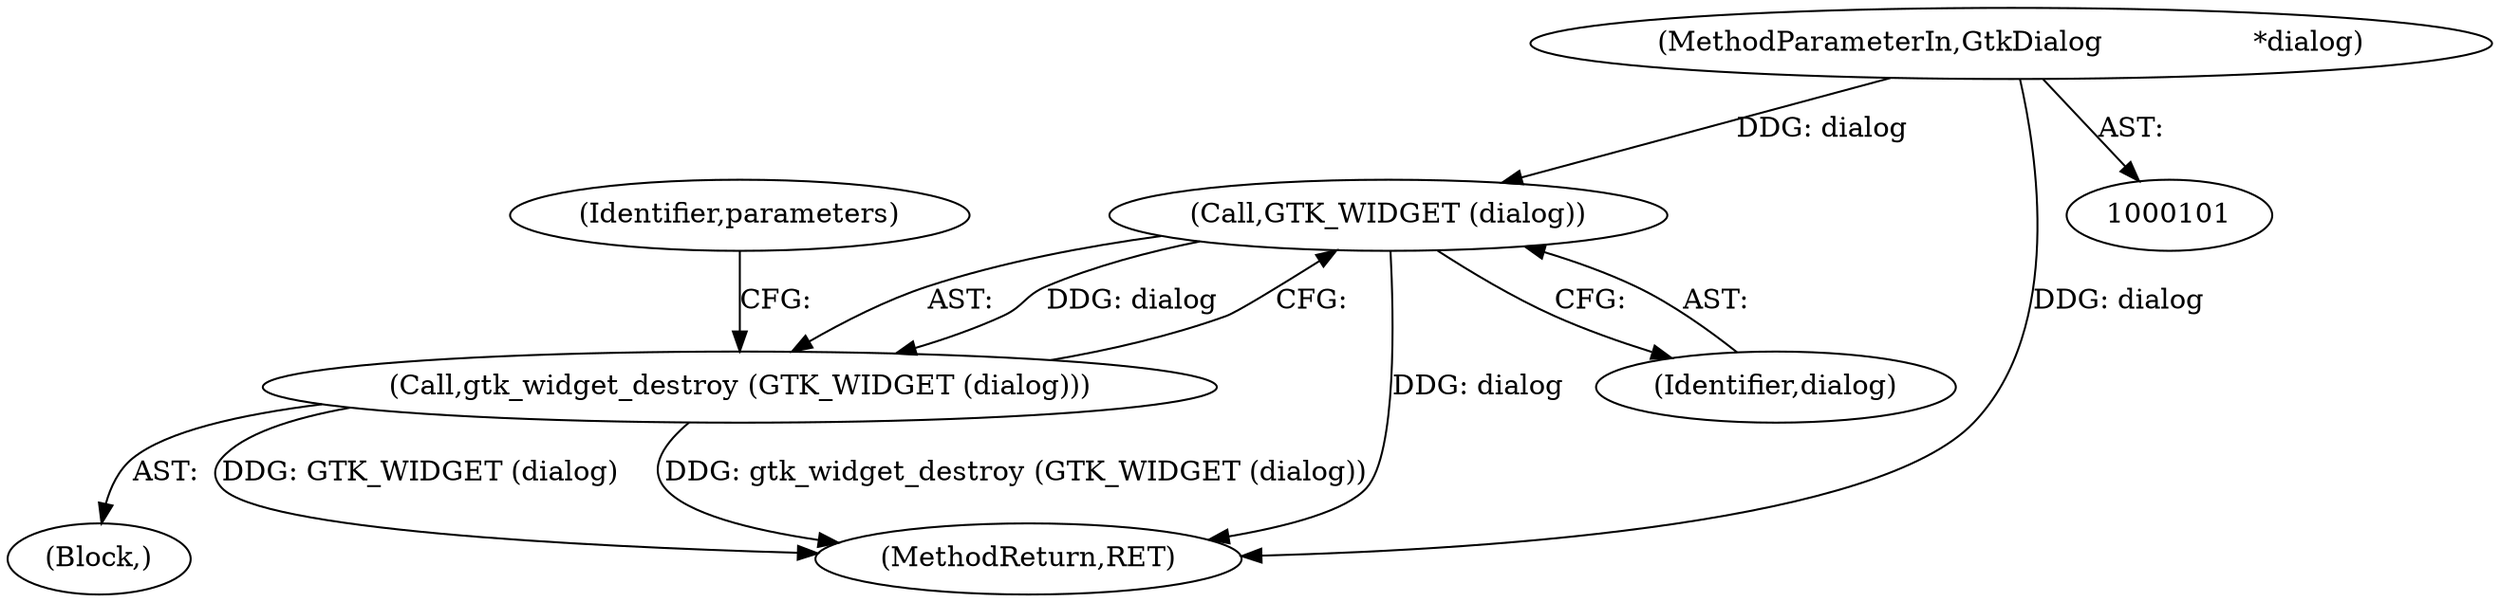 digraph "0_nautilus_1630f53481f445ada0a455e9979236d31a8d3bb0_6@pointer" {
"1000163" [label="(Call,GTK_WIDGET (dialog))"];
"1000102" [label="(MethodParameterIn,GtkDialog                 *dialog)"];
"1000162" [label="(Call,gtk_widget_destroy (GTK_WIDGET (dialog)))"];
"1000166" [label="(Identifier,parameters)"];
"1000102" [label="(MethodParameterIn,GtkDialog                 *dialog)"];
"1000105" [label="(Block,)"];
"1000164" [label="(Identifier,dialog)"];
"1000167" [label="(MethodReturn,RET)"];
"1000162" [label="(Call,gtk_widget_destroy (GTK_WIDGET (dialog)))"];
"1000163" [label="(Call,GTK_WIDGET (dialog))"];
"1000163" -> "1000162"  [label="AST: "];
"1000163" -> "1000164"  [label="CFG: "];
"1000164" -> "1000163"  [label="AST: "];
"1000162" -> "1000163"  [label="CFG: "];
"1000163" -> "1000167"  [label="DDG: dialog"];
"1000163" -> "1000162"  [label="DDG: dialog"];
"1000102" -> "1000163"  [label="DDG: dialog"];
"1000102" -> "1000101"  [label="AST: "];
"1000102" -> "1000167"  [label="DDG: dialog"];
"1000162" -> "1000105"  [label="AST: "];
"1000166" -> "1000162"  [label="CFG: "];
"1000162" -> "1000167"  [label="DDG: GTK_WIDGET (dialog)"];
"1000162" -> "1000167"  [label="DDG: gtk_widget_destroy (GTK_WIDGET (dialog))"];
}
